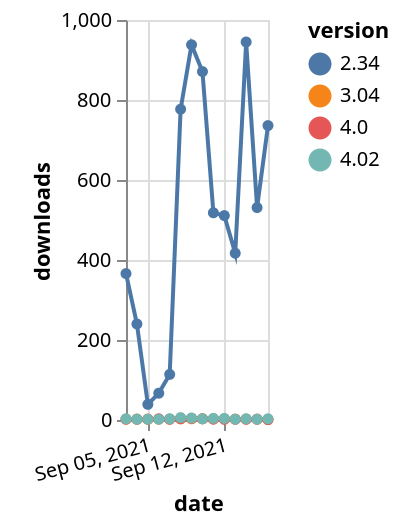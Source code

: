 {"$schema": "https://vega.github.io/schema/vega-lite/v5.json", "description": "A simple bar chart with embedded data.", "data": {"values": [{"date": "2021-09-03", "total": 7935, "delta": 2, "version": "3.04"}, {"date": "2021-09-04", "total": 7937, "delta": 2, "version": "3.04"}, {"date": "2021-09-05", "total": 7939, "delta": 2, "version": "3.04"}, {"date": "2021-09-06", "total": 7941, "delta": 2, "version": "3.04"}, {"date": "2021-09-07", "total": 7943, "delta": 2, "version": "3.04"}, {"date": "2021-09-08", "total": 7946, "delta": 3, "version": "3.04"}, {"date": "2021-09-09", "total": 7949, "delta": 3, "version": "3.04"}, {"date": "2021-09-10", "total": 7952, "delta": 3, "version": "3.04"}, {"date": "2021-09-11", "total": 7955, "delta": 3, "version": "3.04"}, {"date": "2021-09-12", "total": 7957, "delta": 2, "version": "3.04"}, {"date": "2021-09-13", "total": 7959, "delta": 2, "version": "3.04"}, {"date": "2021-09-14", "total": 7961, "delta": 2, "version": "3.04"}, {"date": "2021-09-15", "total": 7963, "delta": 2, "version": "3.04"}, {"date": "2021-09-16", "total": 7964, "delta": 1, "version": "3.04"}, {"date": "2021-09-03", "total": 2490, "delta": 2, "version": "4.0"}, {"date": "2021-09-04", "total": 2492, "delta": 2, "version": "4.0"}, {"date": "2021-09-05", "total": 2494, "delta": 2, "version": "4.0"}, {"date": "2021-09-06", "total": 2497, "delta": 3, "version": "4.0"}, {"date": "2021-09-07", "total": 2499, "delta": 2, "version": "4.0"}, {"date": "2021-09-08", "total": 2502, "delta": 3, "version": "4.0"}, {"date": "2021-09-09", "total": 2506, "delta": 4, "version": "4.0"}, {"date": "2021-09-10", "total": 2509, "delta": 3, "version": "4.0"}, {"date": "2021-09-11", "total": 2511, "delta": 2, "version": "4.0"}, {"date": "2021-09-12", "total": 2513, "delta": 2, "version": "4.0"}, {"date": "2021-09-13", "total": 2515, "delta": 2, "version": "4.0"}, {"date": "2021-09-14", "total": 2517, "delta": 2, "version": "4.0"}, {"date": "2021-09-15", "total": 2519, "delta": 2, "version": "4.0"}, {"date": "2021-09-16", "total": 2520, "delta": 1, "version": "4.0"}, {"date": "2021-09-03", "total": 164309, "delta": 366, "version": "2.34"}, {"date": "2021-09-04", "total": 164549, "delta": 240, "version": "2.34"}, {"date": "2021-09-05", "total": 164588, "delta": 39, "version": "2.34"}, {"date": "2021-09-06", "total": 164655, "delta": 67, "version": "2.34"}, {"date": "2021-09-07", "total": 164769, "delta": 114, "version": "2.34"}, {"date": "2021-09-08", "total": 165546, "delta": 777, "version": "2.34"}, {"date": "2021-09-09", "total": 166484, "delta": 938, "version": "2.34"}, {"date": "2021-09-10", "total": 167355, "delta": 871, "version": "2.34"}, {"date": "2021-09-11", "total": 167873, "delta": 518, "version": "2.34"}, {"date": "2021-09-12", "total": 168384, "delta": 511, "version": "2.34"}, {"date": "2021-09-13", "total": 168801, "delta": 417, "version": "2.34"}, {"date": "2021-09-14", "total": 169746, "delta": 945, "version": "2.34"}, {"date": "2021-09-15", "total": 170277, "delta": 531, "version": "2.34"}, {"date": "2021-09-16", "total": 171013, "delta": 736, "version": "2.34"}, {"date": "2021-09-03", "total": 3217, "delta": 3, "version": "4.02"}, {"date": "2021-09-04", "total": 3219, "delta": 2, "version": "4.02"}, {"date": "2021-09-05", "total": 3221, "delta": 2, "version": "4.02"}, {"date": "2021-09-06", "total": 3223, "delta": 2, "version": "4.02"}, {"date": "2021-09-07", "total": 3226, "delta": 3, "version": "4.02"}, {"date": "2021-09-08", "total": 3232, "delta": 6, "version": "4.02"}, {"date": "2021-09-09", "total": 3237, "delta": 5, "version": "4.02"}, {"date": "2021-09-10", "total": 3240, "delta": 3, "version": "4.02"}, {"date": "2021-09-11", "total": 3244, "delta": 4, "version": "4.02"}, {"date": "2021-09-12", "total": 3248, "delta": 4, "version": "4.02"}, {"date": "2021-09-13", "total": 3250, "delta": 2, "version": "4.02"}, {"date": "2021-09-14", "total": 3253, "delta": 3, "version": "4.02"}, {"date": "2021-09-15", "total": 3255, "delta": 2, "version": "4.02"}, {"date": "2021-09-16", "total": 3258, "delta": 3, "version": "4.02"}]}, "width": "container", "mark": {"type": "line", "point": {"filled": true}}, "encoding": {"x": {"field": "date", "type": "temporal", "timeUnit": "yearmonthdate", "title": "date", "axis": {"labelAngle": -15}}, "y": {"field": "delta", "type": "quantitative", "title": "downloads"}, "color": {"field": "version", "type": "nominal"}, "tooltip": {"field": "delta"}}}